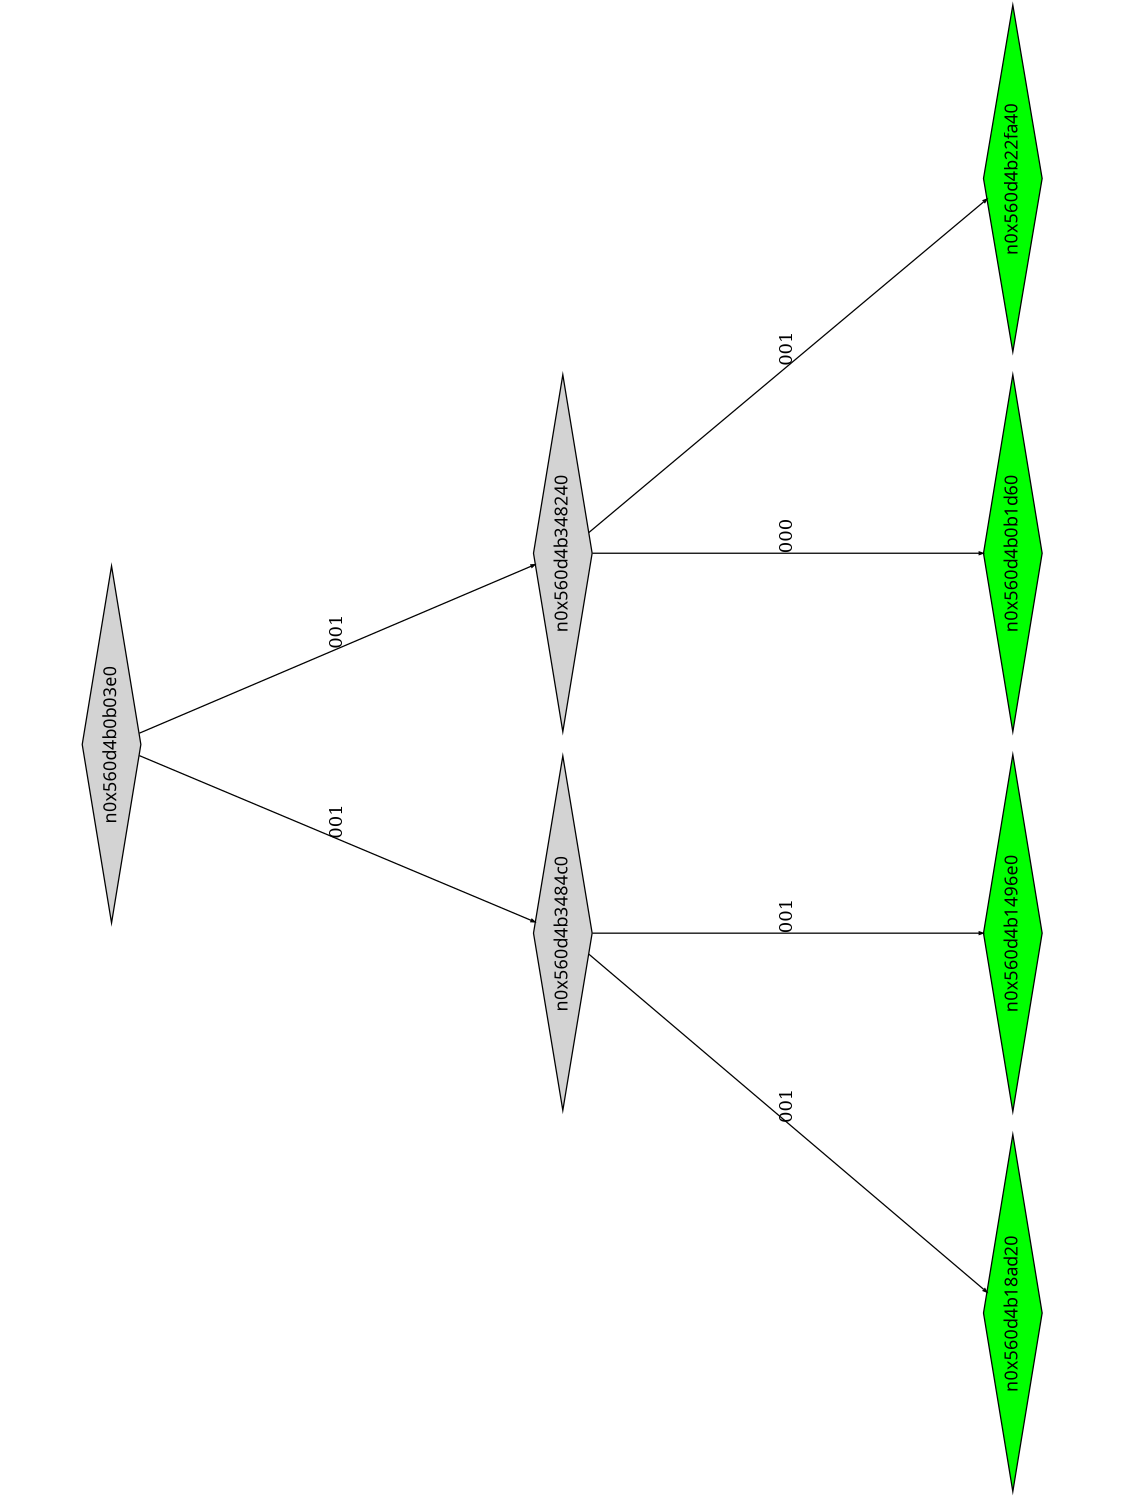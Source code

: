 digraph G {
	size="10,7.5";
	ratio=fill;
	rotate=90;
	center = "true";
	node [style="filled",width=.1,height=.1,fontname="Terminus"]
	edge [arrowsize=.3]
	n0x560d4b0b03e0 [shape=diamond];
	n0x560d4b0b03e0 -> n0x560d4b3484c0 [label=001];
	n0x560d4b0b03e0 -> n0x560d4b348240 [label=001];
	n0x560d4b348240 [shape=diamond];
	n0x560d4b348240 -> n0x560d4b0b1d60 [label=000];
	n0x560d4b348240 -> n0x560d4b22fa40 [label=001];
	n0x560d4b22fa40 [shape=diamond,fillcolor=green];
	n0x560d4b0b1d60 [shape=diamond,fillcolor=green];
	n0x560d4b3484c0 [shape=diamond];
	n0x560d4b3484c0 -> n0x560d4b18ad20 [label=001];
	n0x560d4b3484c0 -> n0x560d4b1496e0 [label=001];
	n0x560d4b1496e0 [shape=diamond,fillcolor=green];
	n0x560d4b18ad20 [shape=diamond,fillcolor=green];
}
